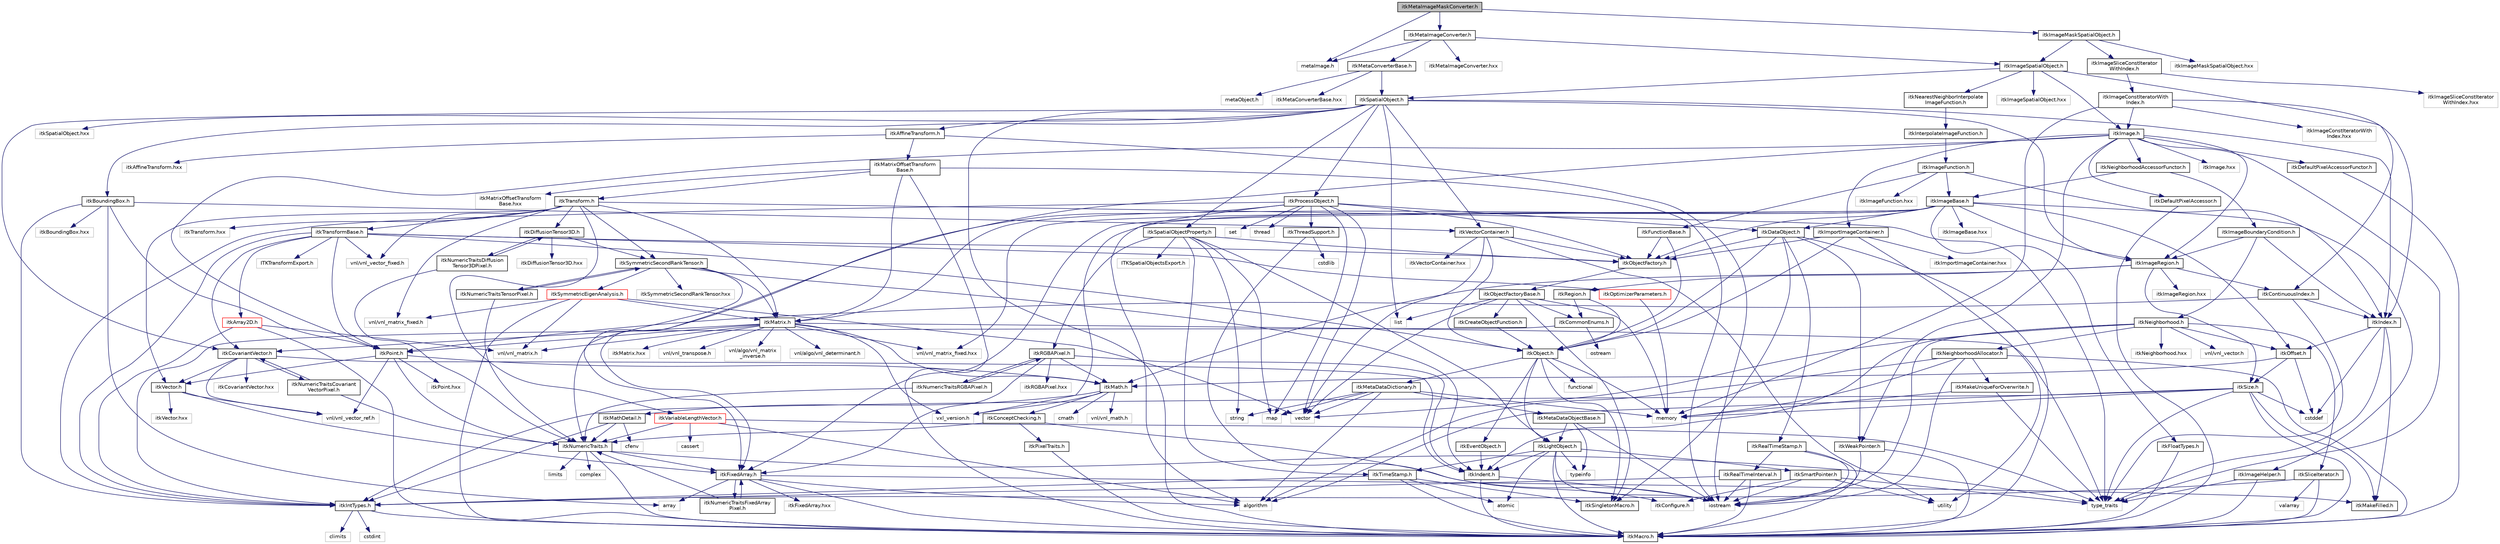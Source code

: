 digraph "itkMetaImageMaskConverter.h"
{
 // LATEX_PDF_SIZE
  edge [fontname="Helvetica",fontsize="10",labelfontname="Helvetica",labelfontsize="10"];
  node [fontname="Helvetica",fontsize="10",shape=record];
  Node1 [label="itkMetaImageMaskConverter.h",height=0.2,width=0.4,color="black", fillcolor="grey75", style="filled", fontcolor="black",tooltip=" "];
  Node1 -> Node2 [color="midnightblue",fontsize="10",style="solid",fontname="Helvetica"];
  Node2 [label="metaImage.h",height=0.2,width=0.4,color="grey75", fillcolor="white", style="filled",tooltip=" "];
  Node1 -> Node3 [color="midnightblue",fontsize="10",style="solid",fontname="Helvetica"];
  Node3 [label="itkImageMaskSpatialObject.h",height=0.2,width=0.4,color="black", fillcolor="white", style="filled",URL="$itkImageMaskSpatialObject_8h.html",tooltip=" "];
  Node3 -> Node4 [color="midnightblue",fontsize="10",style="solid",fontname="Helvetica"];
  Node4 [label="itkImageSpatialObject.h",height=0.2,width=0.4,color="black", fillcolor="white", style="filled",URL="$itkImageSpatialObject_8h.html",tooltip=" "];
  Node4 -> Node5 [color="midnightblue",fontsize="10",style="solid",fontname="Helvetica"];
  Node5 [label="itkImage.h",height=0.2,width=0.4,color="black", fillcolor="white", style="filled",URL="$itkImage_8h.html",tooltip=" "];
  Node5 -> Node6 [color="midnightblue",fontsize="10",style="solid",fontname="Helvetica"];
  Node6 [label="itkImageRegion.h",height=0.2,width=0.4,color="black", fillcolor="white", style="filled",URL="$itkImageRegion_8h.html",tooltip=" "];
  Node6 -> Node7 [color="midnightblue",fontsize="10",style="solid",fontname="Helvetica"];
  Node7 [label="itkRegion.h",height=0.2,width=0.4,color="black", fillcolor="white", style="filled",URL="$itkRegion_8h.html",tooltip=" "];
  Node7 -> Node8 [color="midnightblue",fontsize="10",style="solid",fontname="Helvetica"];
  Node8 [label="itkObject.h",height=0.2,width=0.4,color="black", fillcolor="white", style="filled",URL="$itkObject_8h.html",tooltip=" "];
  Node8 -> Node9 [color="midnightblue",fontsize="10",style="solid",fontname="Helvetica"];
  Node9 [label="itkLightObject.h",height=0.2,width=0.4,color="black", fillcolor="white", style="filled",URL="$itkLightObject_8h.html",tooltip=" "];
  Node9 -> Node10 [color="midnightblue",fontsize="10",style="solid",fontname="Helvetica"];
  Node10 [label="itkMacro.h",height=0.2,width=0.4,color="black", fillcolor="white", style="filled",URL="$itkMacro_8h.html",tooltip=" "];
  Node9 -> Node11 [color="midnightblue",fontsize="10",style="solid",fontname="Helvetica"];
  Node11 [label="itkSmartPointer.h",height=0.2,width=0.4,color="black", fillcolor="white", style="filled",URL="$itkSmartPointer_8h.html",tooltip=" "];
  Node11 -> Node12 [color="midnightblue",fontsize="10",style="solid",fontname="Helvetica"];
  Node12 [label="iostream",height=0.2,width=0.4,color="grey75", fillcolor="white", style="filled",tooltip=" "];
  Node11 -> Node13 [color="midnightblue",fontsize="10",style="solid",fontname="Helvetica"];
  Node13 [label="utility",height=0.2,width=0.4,color="grey75", fillcolor="white", style="filled",tooltip=" "];
  Node11 -> Node14 [color="midnightblue",fontsize="10",style="solid",fontname="Helvetica"];
  Node14 [label="type_traits",height=0.2,width=0.4,color="grey75", fillcolor="white", style="filled",tooltip=" "];
  Node11 -> Node15 [color="midnightblue",fontsize="10",style="solid",fontname="Helvetica"];
  Node15 [label="itkConfigure.h",height=0.2,width=0.4,color="grey75", fillcolor="white", style="filled",tooltip=" "];
  Node9 -> Node16 [color="midnightblue",fontsize="10",style="solid",fontname="Helvetica"];
  Node16 [label="itkTimeStamp.h",height=0.2,width=0.4,color="black", fillcolor="white", style="filled",URL="$itkTimeStamp_8h.html",tooltip=" "];
  Node16 -> Node10 [color="midnightblue",fontsize="10",style="solid",fontname="Helvetica"];
  Node16 -> Node17 [color="midnightblue",fontsize="10",style="solid",fontname="Helvetica"];
  Node17 [label="itkIntTypes.h",height=0.2,width=0.4,color="black", fillcolor="white", style="filled",URL="$itkIntTypes_8h.html",tooltip=" "];
  Node17 -> Node10 [color="midnightblue",fontsize="10",style="solid",fontname="Helvetica"];
  Node17 -> Node18 [color="midnightblue",fontsize="10",style="solid",fontname="Helvetica"];
  Node18 [label="cstdint",height=0.2,width=0.4,color="grey75", fillcolor="white", style="filled",tooltip=" "];
  Node17 -> Node19 [color="midnightblue",fontsize="10",style="solid",fontname="Helvetica"];
  Node19 [label="climits",height=0.2,width=0.4,color="grey75", fillcolor="white", style="filled",tooltip=" "];
  Node16 -> Node20 [color="midnightblue",fontsize="10",style="solid",fontname="Helvetica"];
  Node20 [label="atomic",height=0.2,width=0.4,color="grey75", fillcolor="white", style="filled",tooltip=" "];
  Node16 -> Node21 [color="midnightblue",fontsize="10",style="solid",fontname="Helvetica"];
  Node21 [label="itkSingletonMacro.h",height=0.2,width=0.4,color="black", fillcolor="white", style="filled",URL="$itkSingletonMacro_8h.html",tooltip=" "];
  Node9 -> Node22 [color="midnightblue",fontsize="10",style="solid",fontname="Helvetica"];
  Node22 [label="itkIndent.h",height=0.2,width=0.4,color="black", fillcolor="white", style="filled",URL="$itkIndent_8h.html",tooltip=" "];
  Node22 -> Node10 [color="midnightblue",fontsize="10",style="solid",fontname="Helvetica"];
  Node22 -> Node12 [color="midnightblue",fontsize="10",style="solid",fontname="Helvetica"];
  Node9 -> Node20 [color="midnightblue",fontsize="10",style="solid",fontname="Helvetica"];
  Node9 -> Node12 [color="midnightblue",fontsize="10",style="solid",fontname="Helvetica"];
  Node9 -> Node23 [color="midnightblue",fontsize="10",style="solid",fontname="Helvetica"];
  Node23 [label="typeinfo",height=0.2,width=0.4,color="grey75", fillcolor="white", style="filled",tooltip=" "];
  Node8 -> Node24 [color="midnightblue",fontsize="10",style="solid",fontname="Helvetica"];
  Node24 [label="itkEventObject.h",height=0.2,width=0.4,color="black", fillcolor="white", style="filled",URL="$itkEventObject_8h.html",tooltip=" "];
  Node24 -> Node22 [color="midnightblue",fontsize="10",style="solid",fontname="Helvetica"];
  Node8 -> Node25 [color="midnightblue",fontsize="10",style="solid",fontname="Helvetica"];
  Node25 [label="itkMetaDataDictionary.h",height=0.2,width=0.4,color="black", fillcolor="white", style="filled",URL="$itkMetaDataDictionary_8h.html",tooltip=" "];
  Node25 -> Node26 [color="midnightblue",fontsize="10",style="solid",fontname="Helvetica"];
  Node26 [label="itkMetaDataObjectBase.h",height=0.2,width=0.4,color="black", fillcolor="white", style="filled",URL="$itkMetaDataObjectBase_8h.html",tooltip=" "];
  Node26 -> Node9 [color="midnightblue",fontsize="10",style="solid",fontname="Helvetica"];
  Node26 -> Node23 [color="midnightblue",fontsize="10",style="solid",fontname="Helvetica"];
  Node26 -> Node12 [color="midnightblue",fontsize="10",style="solid",fontname="Helvetica"];
  Node25 -> Node27 [color="midnightblue",fontsize="10",style="solid",fontname="Helvetica"];
  Node27 [label="algorithm",height=0.2,width=0.4,color="grey75", fillcolor="white", style="filled",tooltip=" "];
  Node25 -> Node28 [color="midnightblue",fontsize="10",style="solid",fontname="Helvetica"];
  Node28 [label="vector",height=0.2,width=0.4,color="grey75", fillcolor="white", style="filled",tooltip=" "];
  Node25 -> Node29 [color="midnightblue",fontsize="10",style="solid",fontname="Helvetica"];
  Node29 [label="map",height=0.2,width=0.4,color="grey75", fillcolor="white", style="filled",tooltip=" "];
  Node25 -> Node30 [color="midnightblue",fontsize="10",style="solid",fontname="Helvetica"];
  Node30 [label="string",height=0.2,width=0.4,color="grey75", fillcolor="white", style="filled",tooltip=" "];
  Node25 -> Node31 [color="midnightblue",fontsize="10",style="solid",fontname="Helvetica"];
  Node31 [label="memory",height=0.2,width=0.4,color="grey75", fillcolor="white", style="filled",tooltip=" "];
  Node8 -> Node21 [color="midnightblue",fontsize="10",style="solid",fontname="Helvetica"];
  Node8 -> Node32 [color="midnightblue",fontsize="10",style="solid",fontname="Helvetica"];
  Node32 [label="functional",height=0.2,width=0.4,color="grey75", fillcolor="white", style="filled",tooltip=" "];
  Node8 -> Node31 [color="midnightblue",fontsize="10",style="solid",fontname="Helvetica"];
  Node7 -> Node33 [color="midnightblue",fontsize="10",style="solid",fontname="Helvetica"];
  Node33 [label="itkCommonEnums.h",height=0.2,width=0.4,color="black", fillcolor="white", style="filled",URL="$itkCommonEnums_8h.html",tooltip=" "];
  Node33 -> Node17 [color="midnightblue",fontsize="10",style="solid",fontname="Helvetica"];
  Node33 -> Node34 [color="midnightblue",fontsize="10",style="solid",fontname="Helvetica"];
  Node34 [label="ostream",height=0.2,width=0.4,color="grey75", fillcolor="white", style="filled",tooltip=" "];
  Node6 -> Node35 [color="midnightblue",fontsize="10",style="solid",fontname="Helvetica"];
  Node35 [label="itkSize.h",height=0.2,width=0.4,color="black", fillcolor="white", style="filled",URL="$itkSize_8h.html",tooltip=" "];
  Node35 -> Node17 [color="midnightblue",fontsize="10",style="solid",fontname="Helvetica"];
  Node35 -> Node10 [color="midnightblue",fontsize="10",style="solid",fontname="Helvetica"];
  Node35 -> Node36 [color="midnightblue",fontsize="10",style="solid",fontname="Helvetica"];
  Node36 [label="itkMakeFilled.h",height=0.2,width=0.4,color="black", fillcolor="white", style="filled",URL="$itkMakeFilled_8h.html",tooltip=" "];
  Node35 -> Node27 [color="midnightblue",fontsize="10",style="solid",fontname="Helvetica"];
  Node35 -> Node37 [color="midnightblue",fontsize="10",style="solid",fontname="Helvetica"];
  Node37 [label="cstddef",height=0.2,width=0.4,color="grey75", fillcolor="white", style="filled",tooltip=" "];
  Node35 -> Node14 [color="midnightblue",fontsize="10",style="solid",fontname="Helvetica"];
  Node35 -> Node31 [color="midnightblue",fontsize="10",style="solid",fontname="Helvetica"];
  Node6 -> Node38 [color="midnightblue",fontsize="10",style="solid",fontname="Helvetica"];
  Node38 [label="itkContinuousIndex.h",height=0.2,width=0.4,color="black", fillcolor="white", style="filled",URL="$itkContinuousIndex_8h.html",tooltip=" "];
  Node38 -> Node39 [color="midnightblue",fontsize="10",style="solid",fontname="Helvetica"];
  Node39 [label="itkPoint.h",height=0.2,width=0.4,color="black", fillcolor="white", style="filled",URL="$itkPoint_8h.html",tooltip=" "];
  Node39 -> Node40 [color="midnightblue",fontsize="10",style="solid",fontname="Helvetica"];
  Node40 [label="itkNumericTraits.h",height=0.2,width=0.4,color="black", fillcolor="white", style="filled",URL="$itkNumericTraits_8h.html",tooltip=" "];
  Node40 -> Node10 [color="midnightblue",fontsize="10",style="solid",fontname="Helvetica"];
  Node40 -> Node41 [color="midnightblue",fontsize="10",style="solid",fontname="Helvetica"];
  Node41 [label="limits",height=0.2,width=0.4,color="grey75", fillcolor="white", style="filled",tooltip=" "];
  Node40 -> Node42 [color="midnightblue",fontsize="10",style="solid",fontname="Helvetica"];
  Node42 [label="complex",height=0.2,width=0.4,color="grey75", fillcolor="white", style="filled",tooltip=" "];
  Node40 -> Node14 [color="midnightblue",fontsize="10",style="solid",fontname="Helvetica"];
  Node40 -> Node43 [color="midnightblue",fontsize="10",style="solid",fontname="Helvetica"];
  Node43 [label="itkFixedArray.h",height=0.2,width=0.4,color="black", fillcolor="white", style="filled",URL="$itkFixedArray_8h.html",tooltip=" "];
  Node43 -> Node10 [color="midnightblue",fontsize="10",style="solid",fontname="Helvetica"];
  Node43 -> Node36 [color="midnightblue",fontsize="10",style="solid",fontname="Helvetica"];
  Node43 -> Node27 [color="midnightblue",fontsize="10",style="solid",fontname="Helvetica"];
  Node43 -> Node44 [color="midnightblue",fontsize="10",style="solid",fontname="Helvetica"];
  Node44 [label="array",height=0.2,width=0.4,color="grey75", fillcolor="white", style="filled",tooltip=" "];
  Node43 -> Node45 [color="midnightblue",fontsize="10",style="solid",fontname="Helvetica"];
  Node45 [label="itkFixedArray.hxx",height=0.2,width=0.4,color="grey75", fillcolor="white", style="filled",tooltip=" "];
  Node43 -> Node46 [color="midnightblue",fontsize="10",style="solid",fontname="Helvetica"];
  Node46 [label="itkNumericTraitsFixedArray\lPixel.h",height=0.2,width=0.4,color="black", fillcolor="white", style="filled",URL="$itkNumericTraitsFixedArrayPixel_8h.html",tooltip=" "];
  Node46 -> Node40 [color="midnightblue",fontsize="10",style="solid",fontname="Helvetica"];
  Node46 -> Node43 [color="midnightblue",fontsize="10",style="solid",fontname="Helvetica"];
  Node39 -> Node47 [color="midnightblue",fontsize="10",style="solid",fontname="Helvetica"];
  Node47 [label="itkVector.h",height=0.2,width=0.4,color="black", fillcolor="white", style="filled",URL="$itkVector_8h.html",tooltip=" "];
  Node47 -> Node43 [color="midnightblue",fontsize="10",style="solid",fontname="Helvetica"];
  Node47 -> Node48 [color="midnightblue",fontsize="10",style="solid",fontname="Helvetica"];
  Node48 [label="vnl/vnl_vector_ref.h",height=0.2,width=0.4,color="grey75", fillcolor="white", style="filled",tooltip=" "];
  Node47 -> Node49 [color="midnightblue",fontsize="10",style="solid",fontname="Helvetica"];
  Node49 [label="itkVector.hxx",height=0.2,width=0.4,color="grey75", fillcolor="white", style="filled",tooltip=" "];
  Node39 -> Node48 [color="midnightblue",fontsize="10",style="solid",fontname="Helvetica"];
  Node39 -> Node50 [color="midnightblue",fontsize="10",style="solid",fontname="Helvetica"];
  Node50 [label="itkMath.h",height=0.2,width=0.4,color="black", fillcolor="white", style="filled",URL="$itkMath_8h.html",tooltip=" "];
  Node50 -> Node51 [color="midnightblue",fontsize="10",style="solid",fontname="Helvetica"];
  Node51 [label="cmath",height=0.2,width=0.4,color="grey75", fillcolor="white", style="filled",tooltip=" "];
  Node50 -> Node52 [color="midnightblue",fontsize="10",style="solid",fontname="Helvetica"];
  Node52 [label="itkMathDetail.h",height=0.2,width=0.4,color="black", fillcolor="white", style="filled",URL="$itkMathDetail_8h.html",tooltip=" "];
  Node52 -> Node17 [color="midnightblue",fontsize="10",style="solid",fontname="Helvetica"];
  Node52 -> Node40 [color="midnightblue",fontsize="10",style="solid",fontname="Helvetica"];
  Node52 -> Node53 [color="midnightblue",fontsize="10",style="solid",fontname="Helvetica"];
  Node53 [label="cfenv",height=0.2,width=0.4,color="grey75", fillcolor="white", style="filled",tooltip=" "];
  Node50 -> Node54 [color="midnightblue",fontsize="10",style="solid",fontname="Helvetica"];
  Node54 [label="itkConceptChecking.h",height=0.2,width=0.4,color="black", fillcolor="white", style="filled",URL="$itkConceptChecking_8h.html",tooltip=" "];
  Node54 -> Node55 [color="midnightblue",fontsize="10",style="solid",fontname="Helvetica"];
  Node55 [label="itkPixelTraits.h",height=0.2,width=0.4,color="black", fillcolor="white", style="filled",URL="$itkPixelTraits_8h.html",tooltip=" "];
  Node55 -> Node10 [color="midnightblue",fontsize="10",style="solid",fontname="Helvetica"];
  Node54 -> Node40 [color="midnightblue",fontsize="10",style="solid",fontname="Helvetica"];
  Node54 -> Node12 [color="midnightblue",fontsize="10",style="solid",fontname="Helvetica"];
  Node50 -> Node56 [color="midnightblue",fontsize="10",style="solid",fontname="Helvetica"];
  Node56 [label="vnl/vnl_math.h",height=0.2,width=0.4,color="grey75", fillcolor="white", style="filled",tooltip=" "];
  Node50 -> Node57 [color="midnightblue",fontsize="10",style="solid",fontname="Helvetica"];
  Node57 [label="vxl_version.h",height=0.2,width=0.4,color="grey75", fillcolor="white", style="filled",tooltip=" "];
  Node39 -> Node58 [color="midnightblue",fontsize="10",style="solid",fontname="Helvetica"];
  Node58 [label="itkPoint.hxx",height=0.2,width=0.4,color="grey75", fillcolor="white", style="filled",tooltip=" "];
  Node38 -> Node59 [color="midnightblue",fontsize="10",style="solid",fontname="Helvetica"];
  Node59 [label="itkIndex.h",height=0.2,width=0.4,color="black", fillcolor="white", style="filled",URL="$itkIndex_8h.html",tooltip=" "];
  Node59 -> Node36 [color="midnightblue",fontsize="10",style="solid",fontname="Helvetica"];
  Node59 -> Node60 [color="midnightblue",fontsize="10",style="solid",fontname="Helvetica"];
  Node60 [label="itkOffset.h",height=0.2,width=0.4,color="black", fillcolor="white", style="filled",URL="$itkOffset_8h.html",tooltip=" "];
  Node60 -> Node35 [color="midnightblue",fontsize="10",style="solid",fontname="Helvetica"];
  Node60 -> Node50 [color="midnightblue",fontsize="10",style="solid",fontname="Helvetica"];
  Node60 -> Node37 [color="midnightblue",fontsize="10",style="solid",fontname="Helvetica"];
  Node59 -> Node37 [color="midnightblue",fontsize="10",style="solid",fontname="Helvetica"];
  Node59 -> Node14 [color="midnightblue",fontsize="10",style="solid",fontname="Helvetica"];
  Node38 -> Node14 [color="midnightblue",fontsize="10",style="solid",fontname="Helvetica"];
  Node6 -> Node50 [color="midnightblue",fontsize="10",style="solid",fontname="Helvetica"];
  Node6 -> Node61 [color="midnightblue",fontsize="10",style="solid",fontname="Helvetica"];
  Node61 [label="itkImageRegion.hxx",height=0.2,width=0.4,color="grey75", fillcolor="white", style="filled",tooltip=" "];
  Node5 -> Node62 [color="midnightblue",fontsize="10",style="solid",fontname="Helvetica"];
  Node62 [label="itkImportImageContainer.h",height=0.2,width=0.4,color="black", fillcolor="white", style="filled",URL="$itkImportImageContainer_8h.html",tooltip=" "];
  Node62 -> Node8 [color="midnightblue",fontsize="10",style="solid",fontname="Helvetica"];
  Node62 -> Node63 [color="midnightblue",fontsize="10",style="solid",fontname="Helvetica"];
  Node63 [label="itkObjectFactory.h",height=0.2,width=0.4,color="black", fillcolor="white", style="filled",URL="$itkObjectFactory_8h.html",tooltip=" "];
  Node63 -> Node64 [color="midnightblue",fontsize="10",style="solid",fontname="Helvetica"];
  Node64 [label="itkObjectFactoryBase.h",height=0.2,width=0.4,color="black", fillcolor="white", style="filled",URL="$itkObjectFactoryBase_8h.html",tooltip=" "];
  Node64 -> Node65 [color="midnightblue",fontsize="10",style="solid",fontname="Helvetica"];
  Node65 [label="itkCreateObjectFunction.h",height=0.2,width=0.4,color="black", fillcolor="white", style="filled",URL="$itkCreateObjectFunction_8h.html",tooltip=" "];
  Node65 -> Node8 [color="midnightblue",fontsize="10",style="solid",fontname="Helvetica"];
  Node64 -> Node21 [color="midnightblue",fontsize="10",style="solid",fontname="Helvetica"];
  Node64 -> Node33 [color="midnightblue",fontsize="10",style="solid",fontname="Helvetica"];
  Node64 -> Node66 [color="midnightblue",fontsize="10",style="solid",fontname="Helvetica"];
  Node66 [label="list",height=0.2,width=0.4,color="grey75", fillcolor="white", style="filled",tooltip=" "];
  Node64 -> Node31 [color="midnightblue",fontsize="10",style="solid",fontname="Helvetica"];
  Node64 -> Node28 [color="midnightblue",fontsize="10",style="solid",fontname="Helvetica"];
  Node62 -> Node13 [color="midnightblue",fontsize="10",style="solid",fontname="Helvetica"];
  Node62 -> Node67 [color="midnightblue",fontsize="10",style="solid",fontname="Helvetica"];
  Node67 [label="itkImportImageContainer.hxx",height=0.2,width=0.4,color="grey75", fillcolor="white", style="filled",tooltip=" "];
  Node5 -> Node68 [color="midnightblue",fontsize="10",style="solid",fontname="Helvetica"];
  Node68 [label="itkDefaultPixelAccessor.h",height=0.2,width=0.4,color="black", fillcolor="white", style="filled",URL="$itkDefaultPixelAccessor_8h.html",tooltip=" "];
  Node68 -> Node10 [color="midnightblue",fontsize="10",style="solid",fontname="Helvetica"];
  Node5 -> Node69 [color="midnightblue",fontsize="10",style="solid",fontname="Helvetica"];
  Node69 [label="itkDefaultPixelAccessorFunctor.h",height=0.2,width=0.4,color="black", fillcolor="white", style="filled",URL="$itkDefaultPixelAccessorFunctor_8h.html",tooltip=" "];
  Node69 -> Node10 [color="midnightblue",fontsize="10",style="solid",fontname="Helvetica"];
  Node5 -> Node39 [color="midnightblue",fontsize="10",style="solid",fontname="Helvetica"];
  Node5 -> Node43 [color="midnightblue",fontsize="10",style="solid",fontname="Helvetica"];
  Node5 -> Node70 [color="midnightblue",fontsize="10",style="solid",fontname="Helvetica"];
  Node70 [label="itkWeakPointer.h",height=0.2,width=0.4,color="black", fillcolor="white", style="filled",URL="$itkWeakPointer_8h.html",tooltip=" "];
  Node70 -> Node10 [color="midnightblue",fontsize="10",style="solid",fontname="Helvetica"];
  Node70 -> Node12 [color="midnightblue",fontsize="10",style="solid",fontname="Helvetica"];
  Node5 -> Node71 [color="midnightblue",fontsize="10",style="solid",fontname="Helvetica"];
  Node71 [label="itkNeighborhoodAccessorFunctor.h",height=0.2,width=0.4,color="black", fillcolor="white", style="filled",URL="$itkNeighborhoodAccessorFunctor_8h.html",tooltip=" "];
  Node71 -> Node72 [color="midnightblue",fontsize="10",style="solid",fontname="Helvetica"];
  Node72 [label="itkImageBoundaryCondition.h",height=0.2,width=0.4,color="black", fillcolor="white", style="filled",URL="$itkImageBoundaryCondition_8h.html",tooltip=" "];
  Node72 -> Node59 [color="midnightblue",fontsize="10",style="solid",fontname="Helvetica"];
  Node72 -> Node73 [color="midnightblue",fontsize="10",style="solid",fontname="Helvetica"];
  Node73 [label="itkNeighborhood.h",height=0.2,width=0.4,color="black", fillcolor="white", style="filled",URL="$itkNeighborhood_8h.html",tooltip=" "];
  Node73 -> Node12 [color="midnightblue",fontsize="10",style="solid",fontname="Helvetica"];
  Node73 -> Node74 [color="midnightblue",fontsize="10",style="solid",fontname="Helvetica"];
  Node74 [label="itkNeighborhoodAllocator.h",height=0.2,width=0.4,color="black", fillcolor="white", style="filled",URL="$itkNeighborhoodAllocator_8h.html",tooltip=" "];
  Node74 -> Node75 [color="midnightblue",fontsize="10",style="solid",fontname="Helvetica"];
  Node75 [label="itkMakeUniqueForOverwrite.h",height=0.2,width=0.4,color="black", fillcolor="white", style="filled",URL="$itkMakeUniqueForOverwrite_8h.html",tooltip=" "];
  Node75 -> Node31 [color="midnightblue",fontsize="10",style="solid",fontname="Helvetica"];
  Node75 -> Node14 [color="midnightblue",fontsize="10",style="solid",fontname="Helvetica"];
  Node74 -> Node27 [color="midnightblue",fontsize="10",style="solid",fontname="Helvetica"];
  Node74 -> Node12 [color="midnightblue",fontsize="10",style="solid",fontname="Helvetica"];
  Node74 -> Node31 [color="midnightblue",fontsize="10",style="solid",fontname="Helvetica"];
  Node74 -> Node10 [color="midnightblue",fontsize="10",style="solid",fontname="Helvetica"];
  Node73 -> Node22 [color="midnightblue",fontsize="10",style="solid",fontname="Helvetica"];
  Node73 -> Node76 [color="midnightblue",fontsize="10",style="solid",fontname="Helvetica"];
  Node76 [label="itkSliceIterator.h",height=0.2,width=0.4,color="black", fillcolor="white", style="filled",URL="$itkSliceIterator_8h.html",tooltip=" "];
  Node76 -> Node10 [color="midnightblue",fontsize="10",style="solid",fontname="Helvetica"];
  Node76 -> Node17 [color="midnightblue",fontsize="10",style="solid",fontname="Helvetica"];
  Node76 -> Node77 [color="midnightblue",fontsize="10",style="solid",fontname="Helvetica"];
  Node77 [label="valarray",height=0.2,width=0.4,color="grey75", fillcolor="white", style="filled",tooltip=" "];
  Node73 -> Node78 [color="midnightblue",fontsize="10",style="solid",fontname="Helvetica"];
  Node78 [label="vnl/vnl_vector.h",height=0.2,width=0.4,color="grey75", fillcolor="white", style="filled",tooltip=" "];
  Node73 -> Node60 [color="midnightblue",fontsize="10",style="solid",fontname="Helvetica"];
  Node73 -> Node28 [color="midnightblue",fontsize="10",style="solid",fontname="Helvetica"];
  Node73 -> Node79 [color="midnightblue",fontsize="10",style="solid",fontname="Helvetica"];
  Node79 [label="itkNeighborhood.hxx",height=0.2,width=0.4,color="grey75", fillcolor="white", style="filled",tooltip=" "];
  Node72 -> Node6 [color="midnightblue",fontsize="10",style="solid",fontname="Helvetica"];
  Node71 -> Node80 [color="midnightblue",fontsize="10",style="solid",fontname="Helvetica"];
  Node80 [label="itkImageBase.h",height=0.2,width=0.4,color="black", fillcolor="white", style="filled",URL="$itkImageBase_8h.html",tooltip=" "];
  Node80 -> Node81 [color="midnightblue",fontsize="10",style="solid",fontname="Helvetica"];
  Node81 [label="itkDataObject.h",height=0.2,width=0.4,color="black", fillcolor="white", style="filled",URL="$itkDataObject_8h.html",tooltip=" "];
  Node81 -> Node8 [color="midnightblue",fontsize="10",style="solid",fontname="Helvetica"];
  Node81 -> Node10 [color="midnightblue",fontsize="10",style="solid",fontname="Helvetica"];
  Node81 -> Node21 [color="midnightblue",fontsize="10",style="solid",fontname="Helvetica"];
  Node81 -> Node70 [color="midnightblue",fontsize="10",style="solid",fontname="Helvetica"];
  Node81 -> Node82 [color="midnightblue",fontsize="10",style="solid",fontname="Helvetica"];
  Node82 [label="itkRealTimeStamp.h",height=0.2,width=0.4,color="black", fillcolor="white", style="filled",URL="$itkRealTimeStamp_8h.html",tooltip=" "];
  Node82 -> Node83 [color="midnightblue",fontsize="10",style="solid",fontname="Helvetica"];
  Node83 [label="itkRealTimeInterval.h",height=0.2,width=0.4,color="black", fillcolor="white", style="filled",URL="$itkRealTimeInterval_8h.html",tooltip=" "];
  Node83 -> Node17 [color="midnightblue",fontsize="10",style="solid",fontname="Helvetica"];
  Node83 -> Node10 [color="midnightblue",fontsize="10",style="solid",fontname="Helvetica"];
  Node83 -> Node12 [color="midnightblue",fontsize="10",style="solid",fontname="Helvetica"];
  Node82 -> Node10 [color="midnightblue",fontsize="10",style="solid",fontname="Helvetica"];
  Node82 -> Node12 [color="midnightblue",fontsize="10",style="solid",fontname="Helvetica"];
  Node81 -> Node63 [color="midnightblue",fontsize="10",style="solid",fontname="Helvetica"];
  Node80 -> Node6 [color="midnightblue",fontsize="10",style="solid",fontname="Helvetica"];
  Node80 -> Node84 [color="midnightblue",fontsize="10",style="solid",fontname="Helvetica"];
  Node84 [label="itkMatrix.h",height=0.2,width=0.4,color="black", fillcolor="white", style="filled",URL="$itkMatrix_8h.html",tooltip=" "];
  Node84 -> Node39 [color="midnightblue",fontsize="10",style="solid",fontname="Helvetica"];
  Node84 -> Node85 [color="midnightblue",fontsize="10",style="solid",fontname="Helvetica"];
  Node85 [label="itkCovariantVector.h",height=0.2,width=0.4,color="black", fillcolor="white", style="filled",URL="$itkCovariantVector_8h.html",tooltip=" "];
  Node85 -> Node22 [color="midnightblue",fontsize="10",style="solid",fontname="Helvetica"];
  Node85 -> Node47 [color="midnightblue",fontsize="10",style="solid",fontname="Helvetica"];
  Node85 -> Node48 [color="midnightblue",fontsize="10",style="solid",fontname="Helvetica"];
  Node85 -> Node86 [color="midnightblue",fontsize="10",style="solid",fontname="Helvetica"];
  Node86 [label="itkNumericTraitsCovariant\lVectorPixel.h",height=0.2,width=0.4,color="black", fillcolor="white", style="filled",URL="$itkNumericTraitsCovariantVectorPixel_8h.html",tooltip=" "];
  Node86 -> Node40 [color="midnightblue",fontsize="10",style="solid",fontname="Helvetica"];
  Node86 -> Node85 [color="midnightblue",fontsize="10",style="solid",fontname="Helvetica"];
  Node85 -> Node87 [color="midnightblue",fontsize="10",style="solid",fontname="Helvetica"];
  Node87 [label="itkCovariantVector.hxx",height=0.2,width=0.4,color="grey75", fillcolor="white", style="filled",tooltip=" "];
  Node84 -> Node57 [color="midnightblue",fontsize="10",style="solid",fontname="Helvetica"];
  Node84 -> Node88 [color="midnightblue",fontsize="10",style="solid",fontname="Helvetica"];
  Node88 [label="vnl/vnl_matrix_fixed.hxx",height=0.2,width=0.4,color="grey75", fillcolor="white", style="filled",tooltip=" "];
  Node84 -> Node89 [color="midnightblue",fontsize="10",style="solid",fontname="Helvetica"];
  Node89 [label="vnl/vnl_transpose.h",height=0.2,width=0.4,color="grey75", fillcolor="white", style="filled",tooltip=" "];
  Node84 -> Node90 [color="midnightblue",fontsize="10",style="solid",fontname="Helvetica"];
  Node90 [label="vnl/algo/vnl_matrix\l_inverse.h",height=0.2,width=0.4,color="grey75", fillcolor="white", style="filled",tooltip=" "];
  Node84 -> Node91 [color="midnightblue",fontsize="10",style="solid",fontname="Helvetica"];
  Node91 [label="vnl/vnl_matrix.h",height=0.2,width=0.4,color="grey75", fillcolor="white", style="filled",tooltip=" "];
  Node84 -> Node92 [color="midnightblue",fontsize="10",style="solid",fontname="Helvetica"];
  Node92 [label="vnl/algo/vnl_determinant.h",height=0.2,width=0.4,color="grey75", fillcolor="white", style="filled",tooltip=" "];
  Node84 -> Node50 [color="midnightblue",fontsize="10",style="solid",fontname="Helvetica"];
  Node84 -> Node14 [color="midnightblue",fontsize="10",style="solid",fontname="Helvetica"];
  Node84 -> Node93 [color="midnightblue",fontsize="10",style="solid",fontname="Helvetica"];
  Node93 [label="itkMatrix.hxx",height=0.2,width=0.4,color="grey75", fillcolor="white", style="filled",tooltip=" "];
  Node80 -> Node63 [color="midnightblue",fontsize="10",style="solid",fontname="Helvetica"];
  Node80 -> Node60 [color="midnightblue",fontsize="10",style="solid",fontname="Helvetica"];
  Node80 -> Node43 [color="midnightblue",fontsize="10",style="solid",fontname="Helvetica"];
  Node80 -> Node94 [color="midnightblue",fontsize="10",style="solid",fontname="Helvetica"];
  Node94 [label="itkImageHelper.h",height=0.2,width=0.4,color="black", fillcolor="white", style="filled",URL="$itkImageHelper_8h.html",tooltip=" "];
  Node94 -> Node10 [color="midnightblue",fontsize="10",style="solid",fontname="Helvetica"];
  Node94 -> Node14 [color="midnightblue",fontsize="10",style="solid",fontname="Helvetica"];
  Node80 -> Node95 [color="midnightblue",fontsize="10",style="solid",fontname="Helvetica"];
  Node95 [label="itkFloatTypes.h",height=0.2,width=0.4,color="black", fillcolor="white", style="filled",URL="$itkFloatTypes_8h.html",tooltip=" "];
  Node95 -> Node10 [color="midnightblue",fontsize="10",style="solid",fontname="Helvetica"];
  Node80 -> Node57 [color="midnightblue",fontsize="10",style="solid",fontname="Helvetica"];
  Node80 -> Node88 [color="midnightblue",fontsize="10",style="solid",fontname="Helvetica"];
  Node80 -> Node96 [color="midnightblue",fontsize="10",style="solid",fontname="Helvetica"];
  Node96 [label="itkImageBase.hxx",height=0.2,width=0.4,color="grey75", fillcolor="white", style="filled",tooltip=" "];
  Node5 -> Node14 [color="midnightblue",fontsize="10",style="solid",fontname="Helvetica"];
  Node5 -> Node97 [color="midnightblue",fontsize="10",style="solid",fontname="Helvetica"];
  Node97 [label="itkImage.hxx",height=0.2,width=0.4,color="grey75", fillcolor="white", style="filled",tooltip=" "];
  Node4 -> Node38 [color="midnightblue",fontsize="10",style="solid",fontname="Helvetica"];
  Node4 -> Node98 [color="midnightblue",fontsize="10",style="solid",fontname="Helvetica"];
  Node98 [label="itkSpatialObject.h",height=0.2,width=0.4,color="black", fillcolor="white", style="filled",URL="$itkSpatialObject_8h.html",tooltip=" "];
  Node98 -> Node85 [color="midnightblue",fontsize="10",style="solid",fontname="Helvetica"];
  Node98 -> Node10 [color="midnightblue",fontsize="10",style="solid",fontname="Helvetica"];
  Node98 -> Node66 [color="midnightblue",fontsize="10",style="solid",fontname="Helvetica"];
  Node98 -> Node99 [color="midnightblue",fontsize="10",style="solid",fontname="Helvetica"];
  Node99 [label="itkSpatialObjectProperty.h",height=0.2,width=0.4,color="black", fillcolor="white", style="filled",URL="$itkSpatialObjectProperty_8h.html",tooltip=" "];
  Node99 -> Node30 [color="midnightblue",fontsize="10",style="solid",fontname="Helvetica"];
  Node99 -> Node29 [color="midnightblue",fontsize="10",style="solid",fontname="Helvetica"];
  Node99 -> Node9 [color="midnightblue",fontsize="10",style="solid",fontname="Helvetica"];
  Node99 -> Node100 [color="midnightblue",fontsize="10",style="solid",fontname="Helvetica"];
  Node100 [label="itkRGBAPixel.h",height=0.2,width=0.4,color="black", fillcolor="white", style="filled",URL="$itkRGBAPixel_8h.html",tooltip=" "];
  Node100 -> Node22 [color="midnightblue",fontsize="10",style="solid",fontname="Helvetica"];
  Node100 -> Node43 [color="midnightblue",fontsize="10",style="solid",fontname="Helvetica"];
  Node100 -> Node50 [color="midnightblue",fontsize="10",style="solid",fontname="Helvetica"];
  Node100 -> Node101 [color="midnightblue",fontsize="10",style="solid",fontname="Helvetica"];
  Node101 [label="itkNumericTraitsRGBAPixel.h",height=0.2,width=0.4,color="black", fillcolor="white", style="filled",URL="$itkNumericTraitsRGBAPixel_8h.html",tooltip=" "];
  Node101 -> Node40 [color="midnightblue",fontsize="10",style="solid",fontname="Helvetica"];
  Node101 -> Node100 [color="midnightblue",fontsize="10",style="solid",fontname="Helvetica"];
  Node100 -> Node102 [color="midnightblue",fontsize="10",style="solid",fontname="Helvetica"];
  Node102 [label="itkRGBAPixel.hxx",height=0.2,width=0.4,color="grey75", fillcolor="white", style="filled",tooltip=" "];
  Node99 -> Node16 [color="midnightblue",fontsize="10",style="solid",fontname="Helvetica"];
  Node99 -> Node63 [color="midnightblue",fontsize="10",style="solid",fontname="Helvetica"];
  Node99 -> Node103 [color="midnightblue",fontsize="10",style="solid",fontname="Helvetica"];
  Node103 [label="ITKSpatialObjectsExport.h",height=0.2,width=0.4,color="grey75", fillcolor="white", style="filled",tooltip=" "];
  Node98 -> Node104 [color="midnightblue",fontsize="10",style="solid",fontname="Helvetica"];
  Node104 [label="itkProcessObject.h",height=0.2,width=0.4,color="black", fillcolor="white", style="filled",URL="$itkProcessObject_8h.html",tooltip=" "];
  Node104 -> Node81 [color="midnightblue",fontsize="10",style="solid",fontname="Helvetica"];
  Node104 -> Node63 [color="midnightblue",fontsize="10",style="solid",fontname="Helvetica"];
  Node104 -> Node40 [color="midnightblue",fontsize="10",style="solid",fontname="Helvetica"];
  Node104 -> Node105 [color="midnightblue",fontsize="10",style="solid",fontname="Helvetica"];
  Node105 [label="itkThreadSupport.h",height=0.2,width=0.4,color="black", fillcolor="white", style="filled",URL="$itkThreadSupport_8h.html",tooltip=" "];
  Node105 -> Node106 [color="midnightblue",fontsize="10",style="solid",fontname="Helvetica"];
  Node106 [label="cstdlib",height=0.2,width=0.4,color="grey75", fillcolor="white", style="filled",tooltip=" "];
  Node105 -> Node15 [color="midnightblue",fontsize="10",style="solid",fontname="Helvetica"];
  Node104 -> Node17 [color="midnightblue",fontsize="10",style="solid",fontname="Helvetica"];
  Node104 -> Node28 [color="midnightblue",fontsize="10",style="solid",fontname="Helvetica"];
  Node104 -> Node29 [color="midnightblue",fontsize="10",style="solid",fontname="Helvetica"];
  Node104 -> Node107 [color="midnightblue",fontsize="10",style="solid",fontname="Helvetica"];
  Node107 [label="set",height=0.2,width=0.4,color="grey75", fillcolor="white", style="filled",tooltip=" "];
  Node104 -> Node27 [color="midnightblue",fontsize="10",style="solid",fontname="Helvetica"];
  Node104 -> Node108 [color="midnightblue",fontsize="10",style="solid",fontname="Helvetica"];
  Node108 [label="thread",height=0.2,width=0.4,color="grey75", fillcolor="white", style="filled",tooltip=" "];
  Node98 -> Node59 [color="midnightblue",fontsize="10",style="solid",fontname="Helvetica"];
  Node98 -> Node6 [color="midnightblue",fontsize="10",style="solid",fontname="Helvetica"];
  Node98 -> Node109 [color="midnightblue",fontsize="10",style="solid",fontname="Helvetica"];
  Node109 [label="itkAffineTransform.h",height=0.2,width=0.4,color="black", fillcolor="white", style="filled",URL="$itkAffineTransform_8h.html",tooltip=" "];
  Node109 -> Node110 [color="midnightblue",fontsize="10",style="solid",fontname="Helvetica"];
  Node110 [label="itkMatrixOffsetTransform\lBase.h",height=0.2,width=0.4,color="black", fillcolor="white", style="filled",URL="$itkMatrixOffsetTransformBase_8h.html",tooltip=" "];
  Node110 -> Node10 [color="midnightblue",fontsize="10",style="solid",fontname="Helvetica"];
  Node110 -> Node84 [color="midnightblue",fontsize="10",style="solid",fontname="Helvetica"];
  Node110 -> Node111 [color="midnightblue",fontsize="10",style="solid",fontname="Helvetica"];
  Node111 [label="itkTransform.h",height=0.2,width=0.4,color="black", fillcolor="white", style="filled",URL="$itkTransform_8h.html",tooltip=" "];
  Node111 -> Node14 [color="midnightblue",fontsize="10",style="solid",fontname="Helvetica"];
  Node111 -> Node112 [color="midnightblue",fontsize="10",style="solid",fontname="Helvetica"];
  Node112 [label="itkTransformBase.h",height=0.2,width=0.4,color="black", fillcolor="white", style="filled",URL="$itkTransformBase_8h.html",tooltip=" "];
  Node112 -> Node113 [color="midnightblue",fontsize="10",style="solid",fontname="Helvetica"];
  Node113 [label="ITKTransformExport.h",height=0.2,width=0.4,color="grey75", fillcolor="white", style="filled",tooltip=" "];
  Node112 -> Node8 [color="midnightblue",fontsize="10",style="solid",fontname="Helvetica"];
  Node112 -> Node39 [color="midnightblue",fontsize="10",style="solid",fontname="Helvetica"];
  Node112 -> Node85 [color="midnightblue",fontsize="10",style="solid",fontname="Helvetica"];
  Node112 -> Node114 [color="midnightblue",fontsize="10",style="solid",fontname="Helvetica"];
  Node114 [label="vnl/vnl_vector_fixed.h",height=0.2,width=0.4,color="grey75", fillcolor="white", style="filled",tooltip=" "];
  Node112 -> Node115 [color="midnightblue",fontsize="10",style="solid",fontname="Helvetica"];
  Node115 [label="itkArray2D.h",height=0.2,width=0.4,color="red", fillcolor="white", style="filled",URL="$itkArray2D_8h.html",tooltip=" "];
  Node115 -> Node10 [color="midnightblue",fontsize="10",style="solid",fontname="Helvetica"];
  Node115 -> Node17 [color="midnightblue",fontsize="10",style="solid",fontname="Helvetica"];
  Node115 -> Node91 [color="midnightblue",fontsize="10",style="solid",fontname="Helvetica"];
  Node112 -> Node117 [color="midnightblue",fontsize="10",style="solid",fontname="Helvetica"];
  Node117 [label="itkOptimizerParameters.h",height=0.2,width=0.4,color="red", fillcolor="white", style="filled",URL="$itkOptimizerParameters_8h.html",tooltip=" "];
  Node117 -> Node31 [color="midnightblue",fontsize="10",style="solid",fontname="Helvetica"];
  Node112 -> Node63 [color="midnightblue",fontsize="10",style="solid",fontname="Helvetica"];
  Node112 -> Node17 [color="midnightblue",fontsize="10",style="solid",fontname="Helvetica"];
  Node111 -> Node47 [color="midnightblue",fontsize="10",style="solid",fontname="Helvetica"];
  Node111 -> Node121 [color="midnightblue",fontsize="10",style="solid",fontname="Helvetica"];
  Node121 [label="itkSymmetricSecondRankTensor.h",height=0.2,width=0.4,color="black", fillcolor="white", style="filled",URL="$itkSymmetricSecondRankTensor_8h.html",tooltip=" "];
  Node121 -> Node22 [color="midnightblue",fontsize="10",style="solid",fontname="Helvetica"];
  Node121 -> Node43 [color="midnightblue",fontsize="10",style="solid",fontname="Helvetica"];
  Node121 -> Node84 [color="midnightblue",fontsize="10",style="solid",fontname="Helvetica"];
  Node121 -> Node122 [color="midnightblue",fontsize="10",style="solid",fontname="Helvetica"];
  Node122 [label="itkSymmetricEigenAnalysis.h",height=0.2,width=0.4,color="red", fillcolor="white", style="filled",URL="$itkSymmetricEigenAnalysis_8h.html",tooltip=" "];
  Node122 -> Node10 [color="midnightblue",fontsize="10",style="solid",fontname="Helvetica"];
  Node122 -> Node28 [color="midnightblue",fontsize="10",style="solid",fontname="Helvetica"];
  Node122 -> Node91 [color="midnightblue",fontsize="10",style="solid",fontname="Helvetica"];
  Node122 -> Node126 [color="midnightblue",fontsize="10",style="solid",fontname="Helvetica"];
  Node126 [label="vnl/vnl_matrix_fixed.h",height=0.2,width=0.4,color="grey75", fillcolor="white", style="filled",tooltip=" "];
  Node122 -> Node84 [color="midnightblue",fontsize="10",style="solid",fontname="Helvetica"];
  Node121 -> Node128 [color="midnightblue",fontsize="10",style="solid",fontname="Helvetica"];
  Node128 [label="itkNumericTraitsTensorPixel.h",height=0.2,width=0.4,color="black", fillcolor="white", style="filled",URL="$itkNumericTraitsTensorPixel_8h.html",tooltip=" "];
  Node128 -> Node40 [color="midnightblue",fontsize="10",style="solid",fontname="Helvetica"];
  Node128 -> Node121 [color="midnightblue",fontsize="10",style="solid",fontname="Helvetica"];
  Node121 -> Node129 [color="midnightblue",fontsize="10",style="solid",fontname="Helvetica"];
  Node129 [label="itkSymmetricSecondRankTensor.hxx",height=0.2,width=0.4,color="grey75", fillcolor="white", style="filled",tooltip=" "];
  Node111 -> Node130 [color="midnightblue",fontsize="10",style="solid",fontname="Helvetica"];
  Node130 [label="itkDiffusionTensor3D.h",height=0.2,width=0.4,color="black", fillcolor="white", style="filled",URL="$itkDiffusionTensor3D_8h.html",tooltip=" "];
  Node130 -> Node121 [color="midnightblue",fontsize="10",style="solid",fontname="Helvetica"];
  Node130 -> Node131 [color="midnightblue",fontsize="10",style="solid",fontname="Helvetica"];
  Node131 [label="itkNumericTraitsDiffusion\lTensor3DPixel.h",height=0.2,width=0.4,color="black", fillcolor="white", style="filled",URL="$itkNumericTraitsDiffusionTensor3DPixel_8h.html",tooltip=" "];
  Node131 -> Node40 [color="midnightblue",fontsize="10",style="solid",fontname="Helvetica"];
  Node131 -> Node130 [color="midnightblue",fontsize="10",style="solid",fontname="Helvetica"];
  Node130 -> Node132 [color="midnightblue",fontsize="10",style="solid",fontname="Helvetica"];
  Node132 [label="itkDiffusionTensor3D.hxx",height=0.2,width=0.4,color="grey75", fillcolor="white", style="filled",tooltip=" "];
  Node111 -> Node133 [color="midnightblue",fontsize="10",style="solid",fontname="Helvetica"];
  Node133 [label="itkVariableLengthVector.h",height=0.2,width=0.4,color="red", fillcolor="white", style="filled",URL="$itkVariableLengthVector_8h.html",tooltip=" "];
  Node133 -> Node134 [color="midnightblue",fontsize="10",style="solid",fontname="Helvetica"];
  Node134 [label="cassert",height=0.2,width=0.4,color="grey75", fillcolor="white", style="filled",tooltip=" "];
  Node133 -> Node27 [color="midnightblue",fontsize="10",style="solid",fontname="Helvetica"];
  Node133 -> Node14 [color="midnightblue",fontsize="10",style="solid",fontname="Helvetica"];
  Node133 -> Node40 [color="midnightblue",fontsize="10",style="solid",fontname="Helvetica"];
  Node111 -> Node114 [color="midnightblue",fontsize="10",style="solid",fontname="Helvetica"];
  Node111 -> Node126 [color="midnightblue",fontsize="10",style="solid",fontname="Helvetica"];
  Node111 -> Node84 [color="midnightblue",fontsize="10",style="solid",fontname="Helvetica"];
  Node111 -> Node141 [color="midnightblue",fontsize="10",style="solid",fontname="Helvetica"];
  Node141 [label="itkTransform.hxx",height=0.2,width=0.4,color="grey75", fillcolor="white", style="filled",tooltip=" "];
  Node110 -> Node12 [color="midnightblue",fontsize="10",style="solid",fontname="Helvetica"];
  Node110 -> Node142 [color="midnightblue",fontsize="10",style="solid",fontname="Helvetica"];
  Node142 [label="itkMatrixOffsetTransform\lBase.hxx",height=0.2,width=0.4,color="grey75", fillcolor="white", style="filled",tooltip=" "];
  Node109 -> Node12 [color="midnightblue",fontsize="10",style="solid",fontname="Helvetica"];
  Node109 -> Node143 [color="midnightblue",fontsize="10",style="solid",fontname="Helvetica"];
  Node143 [label="itkAffineTransform.hxx",height=0.2,width=0.4,color="grey75", fillcolor="white", style="filled",tooltip=" "];
  Node98 -> Node144 [color="midnightblue",fontsize="10",style="solid",fontname="Helvetica"];
  Node144 [label="itkVectorContainer.h",height=0.2,width=0.4,color="black", fillcolor="white", style="filled",URL="$itkVectorContainer_8h.html",tooltip=" "];
  Node144 -> Node8 [color="midnightblue",fontsize="10",style="solid",fontname="Helvetica"];
  Node144 -> Node63 [color="midnightblue",fontsize="10",style="solid",fontname="Helvetica"];
  Node144 -> Node13 [color="midnightblue",fontsize="10",style="solid",fontname="Helvetica"];
  Node144 -> Node28 [color="midnightblue",fontsize="10",style="solid",fontname="Helvetica"];
  Node144 -> Node145 [color="midnightblue",fontsize="10",style="solid",fontname="Helvetica"];
  Node145 [label="itkVectorContainer.hxx",height=0.2,width=0.4,color="grey75", fillcolor="white", style="filled",tooltip=" "];
  Node98 -> Node146 [color="midnightblue",fontsize="10",style="solid",fontname="Helvetica"];
  Node146 [label="itkBoundingBox.h",height=0.2,width=0.4,color="black", fillcolor="white", style="filled",URL="$itkBoundingBox_8h.html",tooltip=" "];
  Node146 -> Node39 [color="midnightblue",fontsize="10",style="solid",fontname="Helvetica"];
  Node146 -> Node144 [color="midnightblue",fontsize="10",style="solid",fontname="Helvetica"];
  Node146 -> Node17 [color="midnightblue",fontsize="10",style="solid",fontname="Helvetica"];
  Node146 -> Node44 [color="midnightblue",fontsize="10",style="solid",fontname="Helvetica"];
  Node146 -> Node147 [color="midnightblue",fontsize="10",style="solid",fontname="Helvetica"];
  Node147 [label="itkBoundingBox.hxx",height=0.2,width=0.4,color="grey75", fillcolor="white", style="filled",tooltip=" "];
  Node98 -> Node148 [color="midnightblue",fontsize="10",style="solid",fontname="Helvetica"];
  Node148 [label="itkSpatialObject.hxx",height=0.2,width=0.4,color="grey75", fillcolor="white", style="filled",tooltip=" "];
  Node4 -> Node149 [color="midnightblue",fontsize="10",style="solid",fontname="Helvetica"];
  Node149 [label="itkNearestNeighborInterpolate\lImageFunction.h",height=0.2,width=0.4,color="black", fillcolor="white", style="filled",URL="$itkNearestNeighborInterpolateImageFunction_8h.html",tooltip=" "];
  Node149 -> Node150 [color="midnightblue",fontsize="10",style="solid",fontname="Helvetica"];
  Node150 [label="itkInterpolateImageFunction.h",height=0.2,width=0.4,color="black", fillcolor="white", style="filled",URL="$itkInterpolateImageFunction_8h.html",tooltip=" "];
  Node150 -> Node151 [color="midnightblue",fontsize="10",style="solid",fontname="Helvetica"];
  Node151 [label="itkImageFunction.h",height=0.2,width=0.4,color="black", fillcolor="white", style="filled",URL="$itkImageFunction_8h.html",tooltip=" "];
  Node151 -> Node152 [color="midnightblue",fontsize="10",style="solid",fontname="Helvetica"];
  Node152 [label="itkFunctionBase.h",height=0.2,width=0.4,color="black", fillcolor="white", style="filled",URL="$itkFunctionBase_8h.html",tooltip=" "];
  Node152 -> Node8 [color="midnightblue",fontsize="10",style="solid",fontname="Helvetica"];
  Node152 -> Node63 [color="midnightblue",fontsize="10",style="solid",fontname="Helvetica"];
  Node151 -> Node59 [color="midnightblue",fontsize="10",style="solid",fontname="Helvetica"];
  Node151 -> Node80 [color="midnightblue",fontsize="10",style="solid",fontname="Helvetica"];
  Node151 -> Node153 [color="midnightblue",fontsize="10",style="solid",fontname="Helvetica"];
  Node153 [label="itkImageFunction.hxx",height=0.2,width=0.4,color="grey75", fillcolor="white", style="filled",tooltip=" "];
  Node4 -> Node154 [color="midnightblue",fontsize="10",style="solid",fontname="Helvetica"];
  Node154 [label="itkImageSpatialObject.hxx",height=0.2,width=0.4,color="grey75", fillcolor="white", style="filled",tooltip=" "];
  Node3 -> Node155 [color="midnightblue",fontsize="10",style="solid",fontname="Helvetica"];
  Node155 [label="itkImageSliceConstIterator\lWithIndex.h",height=0.2,width=0.4,color="black", fillcolor="white", style="filled",URL="$itkImageSliceConstIteratorWithIndex_8h.html",tooltip=" "];
  Node155 -> Node156 [color="midnightblue",fontsize="10",style="solid",fontname="Helvetica"];
  Node156 [label="itkImageConstIteratorWith\lIndex.h",height=0.2,width=0.4,color="black", fillcolor="white", style="filled",URL="$itkImageConstIteratorWithIndex_8h.html",tooltip=" "];
  Node156 -> Node59 [color="midnightblue",fontsize="10",style="solid",fontname="Helvetica"];
  Node156 -> Node5 [color="midnightblue",fontsize="10",style="solid",fontname="Helvetica"];
  Node156 -> Node31 [color="midnightblue",fontsize="10",style="solid",fontname="Helvetica"];
  Node156 -> Node157 [color="midnightblue",fontsize="10",style="solid",fontname="Helvetica"];
  Node157 [label="itkImageConstIteratorWith\lIndex.hxx",height=0.2,width=0.4,color="grey75", fillcolor="white", style="filled",tooltip=" "];
  Node155 -> Node158 [color="midnightblue",fontsize="10",style="solid",fontname="Helvetica"];
  Node158 [label="itkImageSliceConstIterator\lWithIndex.hxx",height=0.2,width=0.4,color="grey75", fillcolor="white", style="filled",tooltip=" "];
  Node3 -> Node159 [color="midnightblue",fontsize="10",style="solid",fontname="Helvetica"];
  Node159 [label="itkImageMaskSpatialObject.hxx",height=0.2,width=0.4,color="grey75", fillcolor="white", style="filled",tooltip=" "];
  Node1 -> Node160 [color="midnightblue",fontsize="10",style="solid",fontname="Helvetica"];
  Node160 [label="itkMetaImageConverter.h",height=0.2,width=0.4,color="black", fillcolor="white", style="filled",URL="$itkMetaImageConverter_8h.html",tooltip=" "];
  Node160 -> Node2 [color="midnightblue",fontsize="10",style="solid",fontname="Helvetica"];
  Node160 -> Node161 [color="midnightblue",fontsize="10",style="solid",fontname="Helvetica"];
  Node161 [label="itkMetaConverterBase.h",height=0.2,width=0.4,color="black", fillcolor="white", style="filled",URL="$itkMetaConverterBase_8h.html",tooltip=" "];
  Node161 -> Node98 [color="midnightblue",fontsize="10",style="solid",fontname="Helvetica"];
  Node161 -> Node162 [color="midnightblue",fontsize="10",style="solid",fontname="Helvetica"];
  Node162 [label="metaObject.h",height=0.2,width=0.4,color="grey75", fillcolor="white", style="filled",tooltip=" "];
  Node161 -> Node163 [color="midnightblue",fontsize="10",style="solid",fontname="Helvetica"];
  Node163 [label="itkMetaConverterBase.hxx",height=0.2,width=0.4,color="grey75", fillcolor="white", style="filled",tooltip=" "];
  Node160 -> Node4 [color="midnightblue",fontsize="10",style="solid",fontname="Helvetica"];
  Node160 -> Node164 [color="midnightblue",fontsize="10",style="solid",fontname="Helvetica"];
  Node164 [label="itkMetaImageConverter.hxx",height=0.2,width=0.4,color="grey75", fillcolor="white", style="filled",tooltip=" "];
}
